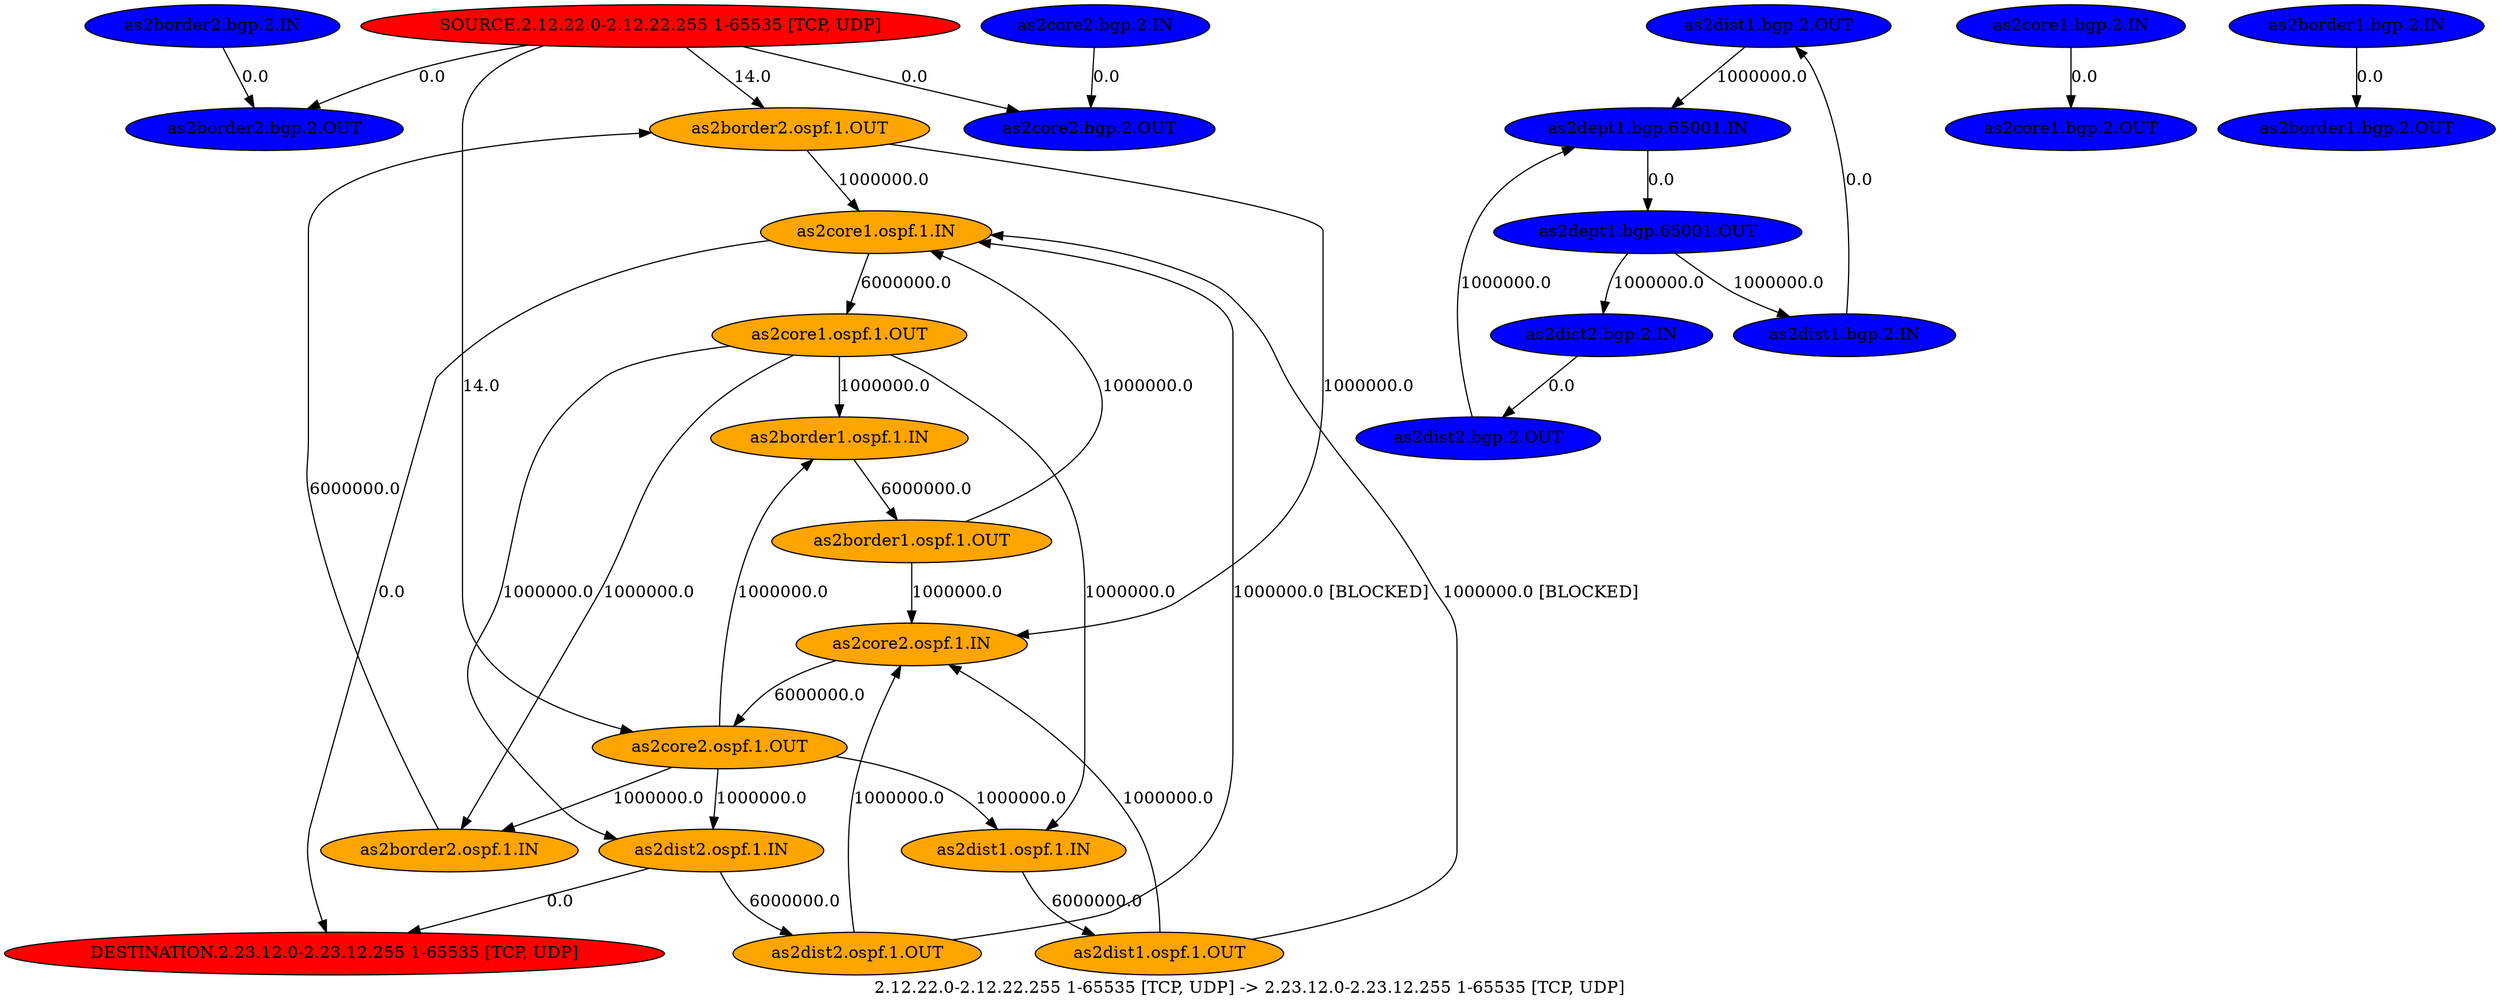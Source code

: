 digraph {
	"as2border2.ospf.1.OUT" -> "as2core1.ospf.1.IN" [label="1000000.0"]
	"as2border2.ospf.1.OUT" -> "as2core2.ospf.1.IN" [label="1000000.0"]
	"as2dist1.bgp.2.OUT" -> "as2dept1.bgp.65001.IN" [label="1000000.0"]
	"as2dist1.ospf.1.OUT" -> "as2core1.ospf.1.IN" [label="1000000.0 [BLOCKED]"]
	"as2dist1.ospf.1.OUT" -> "as2core2.ospf.1.IN" [label="1000000.0"]
	"as2core1.ospf.1.OUT" -> "as2border1.ospf.1.IN" [label="1000000.0"]
	"as2core1.ospf.1.OUT" -> "as2border2.ospf.1.IN" [label="1000000.0"]
	"as2core1.ospf.1.OUT" -> "as2dist1.ospf.1.IN" [label="1000000.0"]
	"as2core1.ospf.1.OUT" -> "as2dist2.ospf.1.IN" [label="1000000.0"]
	"as2border1.ospf.1.OUT" -> "as2core1.ospf.1.IN" [label="1000000.0"]
	"as2border1.ospf.1.OUT" -> "as2core2.ospf.1.IN" [label="1000000.0"]
	"as2core2.ospf.1.OUT" -> "as2border1.ospf.1.IN" [label="1000000.0"]
	"as2core2.ospf.1.OUT" -> "as2border2.ospf.1.IN" [label="1000000.0"]
	"as2core2.ospf.1.OUT" -> "as2dist1.ospf.1.IN" [label="1000000.0"]
	"as2core2.ospf.1.OUT" -> "as2dist2.ospf.1.IN" [label="1000000.0"]
	"as2dept1.bgp.65001.OUT" -> "as2dist1.bgp.2.IN" [label="1000000.0"]
	"as2dept1.bgp.65001.OUT" -> "as2dist2.bgp.2.IN" [label="1000000.0"]
	"as2dist2.bgp.2.OUT" -> "as2dept1.bgp.65001.IN" [label="1000000.0"]
	"as2dist2.ospf.1.OUT" -> "as2core1.ospf.1.IN" [label="1000000.0 [BLOCKED]"]
	"as2dist2.ospf.1.OUT" -> "as2core2.ospf.1.IN" [label="1000000.0"]
	"as2border2.bgp.2.IN" -> "as2border2.bgp.2.OUT" [label="0.0"]
	"as2border2.ospf.1.IN" -> "as2border2.ospf.1.OUT" [label="6000000.0"]
	"as2dist1.bgp.2.IN" -> "as2dist1.bgp.2.OUT" [label="0.0"]
	"as2dist1.ospf.1.IN" -> "as2dist1.ospf.1.OUT" [label="6000000.0"]
	"as2core1.bgp.2.IN" -> "as2core1.bgp.2.OUT" [label="0.0"]
	"as2core1.ospf.1.IN" -> "as2core1.ospf.1.OUT" [label="6000000.0"]
	"as2border1.bgp.2.IN" -> "as2border1.bgp.2.OUT" [label="0.0"]
	"as2border1.ospf.1.IN" -> "as2border1.ospf.1.OUT" [label="6000000.0"]
	"as2core2.bgp.2.IN" -> "as2core2.bgp.2.OUT" [label="0.0"]
	"as2core2.ospf.1.IN" -> "as2core2.ospf.1.OUT" [label="6000000.0"]
	"as2dept1.bgp.65001.IN" -> "as2dept1.bgp.65001.OUT" [label="0.0"]
	"as2dist2.bgp.2.IN" -> "as2dist2.bgp.2.OUT" [label="0.0"]
	"as2dist2.ospf.1.IN" -> "as2dist2.ospf.1.OUT" [label="6000000.0"]
	"SOURCE.2.12.22.0-2.12.22.255 1-65535 [TCP, UDP]" -> "as2border2.bgp.2.OUT" [label="0.0"]
	"SOURCE.2.12.22.0-2.12.22.255 1-65535 [TCP, UDP]" -> "as2border2.ospf.1.OUT" [label="14.0"]
	"SOURCE.2.12.22.0-2.12.22.255 1-65535 [TCP, UDP]" -> "as2core2.bgp.2.OUT" [label="0.0"]
	"SOURCE.2.12.22.0-2.12.22.255 1-65535 [TCP, UDP]" -> "as2core2.ospf.1.OUT" [label="14.0"]
	"as2dist2.ospf.1.IN" -> "DESTINATION.2.23.12.0-2.23.12.255 1-65535 [TCP, UDP]" [label="0.0"]
	"as2core1.ospf.1.IN" -> "DESTINATION.2.23.12.0-2.23.12.255 1-65535 [TCP, UDP]" [label="0.0"]
	"as2border2.bgp.2.IN"[shape=oval, style=filled, fillcolor=blue]
	"as2border2.bgp.2.OUT"[shape=oval, style=filled, fillcolor=blue]
	"as2border2.ospf.1.IN"[shape=oval, style=filled, fillcolor=orange]
	"as2border2.ospf.1.OUT"[shape=oval, style=filled, fillcolor=orange]
	"as2dist1.bgp.2.IN"[shape=oval, style=filled, fillcolor=blue]
	"as2dist1.bgp.2.OUT"[shape=oval, style=filled, fillcolor=blue]
	"as2dist1.ospf.1.IN"[shape=oval, style=filled, fillcolor=orange]
	"as2dist1.ospf.1.OUT"[shape=oval, style=filled, fillcolor=orange]
	"as2core1.bgp.2.IN"[shape=oval, style=filled, fillcolor=blue]
	"as2core1.bgp.2.OUT"[shape=oval, style=filled, fillcolor=blue]
	"as2core1.ospf.1.IN"[shape=oval, style=filled, fillcolor=orange]
	"as2core1.ospf.1.OUT"[shape=oval, style=filled, fillcolor=orange]
	"as2border1.bgp.2.IN"[shape=oval, style=filled, fillcolor=blue]
	"as2border1.bgp.2.OUT"[shape=oval, style=filled, fillcolor=blue]
	"as2border1.ospf.1.IN"[shape=oval, style=filled, fillcolor=orange]
	"as2border1.ospf.1.OUT"[shape=oval, style=filled, fillcolor=orange]
	"as2core2.bgp.2.IN"[shape=oval, style=filled, fillcolor=blue]
	"as2core2.bgp.2.OUT"[shape=oval, style=filled, fillcolor=blue]
	"as2core2.ospf.1.IN"[shape=oval, style=filled, fillcolor=orange]
	"as2core2.ospf.1.OUT"[shape=oval, style=filled, fillcolor=orange]
	"as2dept1.bgp.65001.IN"[shape=oval, style=filled, fillcolor=blue]
	"as2dept1.bgp.65001.OUT"[shape=oval, style=filled, fillcolor=blue]
	"as2dist2.bgp.2.IN"[shape=oval, style=filled, fillcolor=blue]
	"as2dist2.bgp.2.OUT"[shape=oval, style=filled, fillcolor=blue]
	"as2dist2.ospf.1.IN"[shape=oval, style=filled, fillcolor=orange]
	"as2dist2.ospf.1.OUT"[shape=oval, style=filled, fillcolor=orange]
	"SOURCE.2.12.22.0-2.12.22.255 1-65535 [TCP, UDP]"[shape=oval, style=filled, fillcolor=red]
	"DESTINATION.2.23.12.0-2.23.12.255 1-65535 [TCP, UDP]"[shape=oval, style=filled, fillcolor=red]
label="2.12.22.0-2.12.22.255 1-65535 [TCP, UDP] -> 2.23.12.0-2.23.12.255 1-65535 [TCP, UDP]"
}